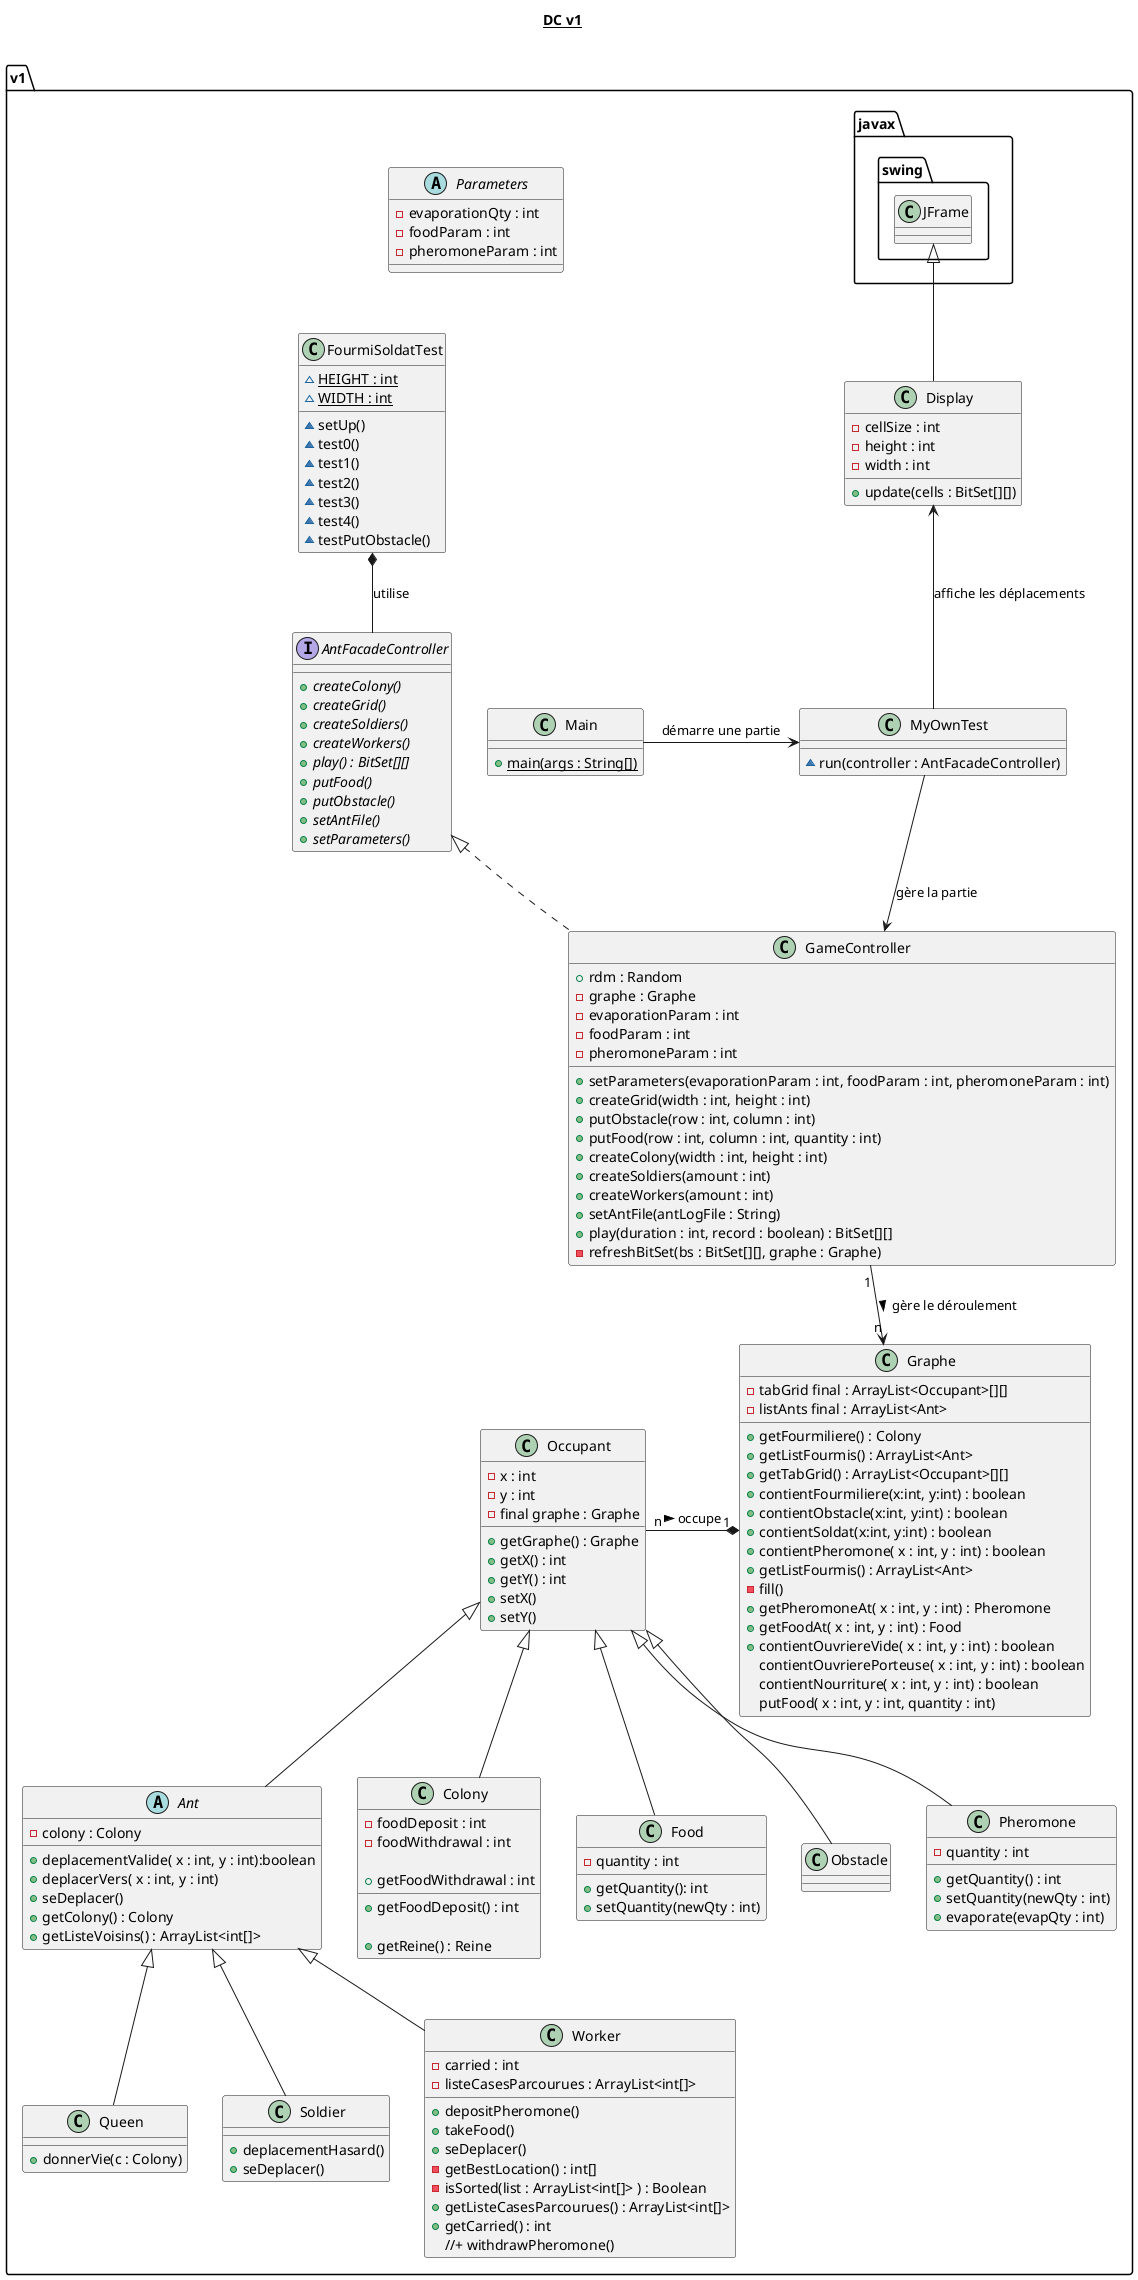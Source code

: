 @startuml

title __DC v1__\n

namespace v1 {

    abstract class Ant extends Occupant
    {
        - colony : Colony

        + deplacementValide( x : int, y : int):boolean
        + deplacerVers( x : int, y : int)
        + seDeplacer()
        + getColony() : Colony
        + getListeVoisins() : ArrayList<int[]>

    }

    interface AntFacadeController
    {
        {abstract} + createColony()
        {abstract} + createGrid()
        {abstract} + createSoldiers()
        {abstract} + createWorkers()
        {abstract} + play() : BitSet[][]
        {abstract} + putFood()
        {abstract} + putObstacle()
        {abstract} + setAntFile()
        {abstract} + setParameters()
    }

    class Colony extends Occupant
    {
        - foodDeposit : int
        - foodWithdrawal : int

        + getFoodWithdrawal : int
        + getFoodDeposit() : int

        + getReine() : Reine
    }


    class Display extends javax.swing.JFrame
    {
        - cellSize : int
        - height : int
        - width : int

        + update(cells : BitSet[][])
    }

    class Food extends Occupant
    {
        - quantity : int

        + getQuantity(): int
        + setQuantity(newQty : int)
    }

    class FourmiSoldatTest
    {
        {static} ~ HEIGHT : int
        {static} ~ WIDTH : int
        ~ setUp()
        ~ test0()
        ~ test1()
        ~ test2()
        ~ test3()
        ~ test4()
        ~ testPutObstacle()
    }

    class GameController implements AntFacadeController
    {
        + rdm : Random
        - graphe : Graphe
        - evaporationParam : int
        - foodParam : int
        - pheromoneParam : int

        + setParameters(evaporationParam : int, foodParam : int, pheromoneParam : int)
        + createGrid(width : int, height : int)
        + putObstacle(row : int, column : int)
        + putFood(row : int, column : int, quantity : int)
        + createColony(width : int, height : int)
        + createSoldiers(amount : int)
        + createWorkers(amount : int)
        + setAntFile(antLogFile : String)
        + play(duration : int, record : boolean) : BitSet[][]
        - refreshBitSet(bs : BitSet[][], graphe : Graphe)
    }

    class Graphe
    {
        - tabGrid final : ArrayList<Occupant>[][]
        - listAnts final : ArrayList<Ant>

        + getFourmiliere() : Colony
        + getListFourmis() : ArrayList<Ant>
        + getTabGrid() : ArrayList<Occupant>[][]
        + contientFourmiliere(x:int, y:int) : boolean
        + contientObstacle(x:int, y:int) : boolean
        + contientSoldat(x:int, y:int) : boolean
        + contientPheromone( x : int, y : int) : boolean
        + getListFourmis() : ArrayList<Ant>
        - fill()
        + getPheromoneAt( x : int, y : int) : Pheromone
        + getFoodAt( x : int, y : int) : Food
        + contientOuvriereVide( x : int, y : int) : boolean
        contientOuvrierePorteuse( x : int, y : int) : boolean
        contientNourriture( x : int, y : int) : boolean
        putFood( x : int, y : int, quantity : int)
    }

    class Main
    {
        {static} + main(args : String[])
    }

    class MyOwnTest
    {
        ~ run(controller : AntFacadeController)
    }

    class Obstacle extends Occupant
    {

    }

    class Occupant
    {
        - x : int
        - y : int
        - final graphe : Graphe

        + getGraphe() : Graphe
        + getX() : int
        + getY() : int
        + setX()
        + setY()
    }

    class Pheromone extends Occupant
    {
        - quantity : int

        + getQuantity() : int
        + setQuantity(newQty : int)
        + evaporate(evapQty : int)

    }
    class Queen extends Ant
    {
        + donnerVie(c : Colony)
    }

    class Soldier extends Ant
    {
        + deplacementHasard()
        + seDeplacer()
    }

    class Worker extends Ant
    {
        - carried : int
        - listeCasesParcourues : ArrayList<int[]>

        + depositPheromone()
        + takeFood()
        + seDeplacer()
        - getBestLocation() : int[]
        - isSorted(list : ArrayList<int[]> ) : Boolean
        + getListeCasesParcourues() : ArrayList<int[]>
        + getCarried() : int
        //+ withdrawPheromone()
   }

    abstract class Parameters
    {
        - evaporationQty : int
        - foodParam : int
        - pheromoneParam : int
    }

    Main -> MyOwnTest : démarre une partie
    MyOwnTest -up-> Display : affiche les déplacements
    MyOwnTest --> GameController : gère la partie
    FourmiSoldatTest *-- AntFacadeController : utilise
    GameController "1" --> "n" Graphe : gère le déroulement >
    Occupant "n" -* "1" Graphe : occupe >
}
@enduml
